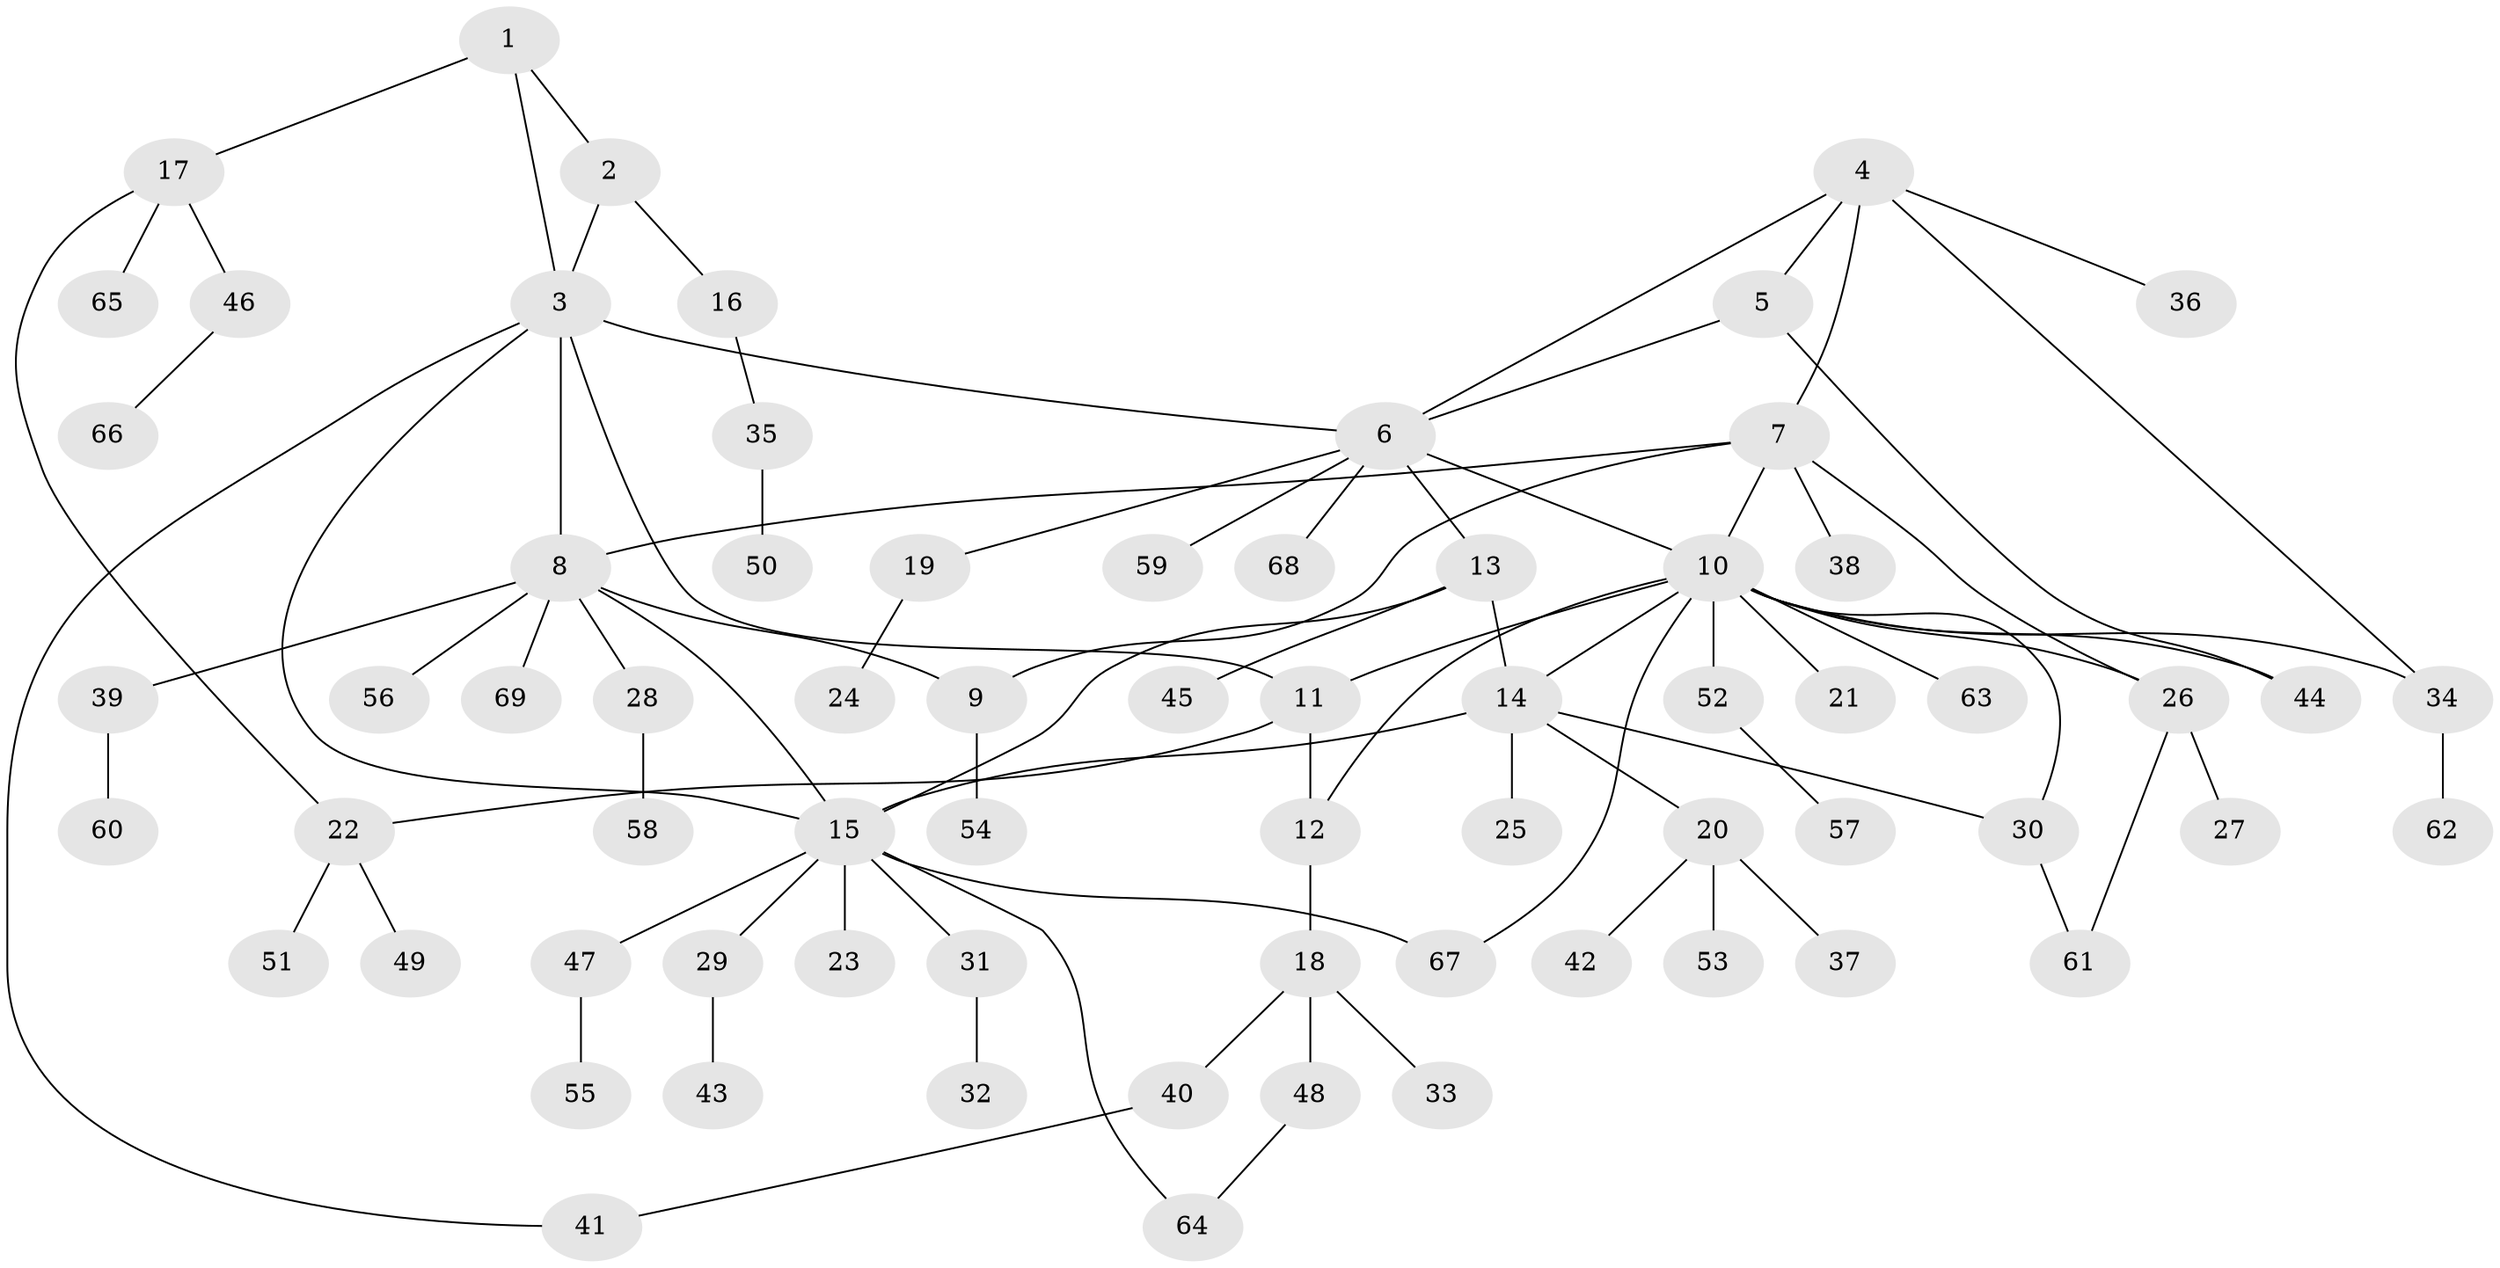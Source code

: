 // Generated by graph-tools (version 1.1) at 2025/37/03/09/25 02:37:26]
// undirected, 69 vertices, 88 edges
graph export_dot {
graph [start="1"]
  node [color=gray90,style=filled];
  1;
  2;
  3;
  4;
  5;
  6;
  7;
  8;
  9;
  10;
  11;
  12;
  13;
  14;
  15;
  16;
  17;
  18;
  19;
  20;
  21;
  22;
  23;
  24;
  25;
  26;
  27;
  28;
  29;
  30;
  31;
  32;
  33;
  34;
  35;
  36;
  37;
  38;
  39;
  40;
  41;
  42;
  43;
  44;
  45;
  46;
  47;
  48;
  49;
  50;
  51;
  52;
  53;
  54;
  55;
  56;
  57;
  58;
  59;
  60;
  61;
  62;
  63;
  64;
  65;
  66;
  67;
  68;
  69;
  1 -- 2;
  1 -- 3;
  1 -- 17;
  2 -- 3;
  2 -- 16;
  3 -- 6;
  3 -- 8;
  3 -- 11;
  3 -- 15;
  3 -- 41;
  4 -- 5;
  4 -- 6;
  4 -- 7;
  4 -- 34;
  4 -- 36;
  5 -- 6;
  5 -- 44;
  6 -- 10;
  6 -- 13;
  6 -- 19;
  6 -- 59;
  6 -- 68;
  7 -- 8;
  7 -- 9;
  7 -- 10;
  7 -- 26;
  7 -- 38;
  8 -- 9;
  8 -- 15;
  8 -- 28;
  8 -- 39;
  8 -- 56;
  8 -- 69;
  9 -- 54;
  10 -- 11;
  10 -- 12;
  10 -- 14;
  10 -- 21;
  10 -- 26;
  10 -- 30;
  10 -- 34;
  10 -- 44;
  10 -- 52;
  10 -- 63;
  10 -- 67;
  11 -- 12;
  11 -- 22;
  12 -- 18;
  13 -- 14;
  13 -- 15;
  13 -- 45;
  14 -- 15;
  14 -- 20;
  14 -- 25;
  14 -- 30;
  15 -- 23;
  15 -- 29;
  15 -- 31;
  15 -- 47;
  15 -- 64;
  15 -- 67;
  16 -- 35;
  17 -- 22;
  17 -- 46;
  17 -- 65;
  18 -- 33;
  18 -- 40;
  18 -- 48;
  19 -- 24;
  20 -- 37;
  20 -- 42;
  20 -- 53;
  22 -- 49;
  22 -- 51;
  26 -- 27;
  26 -- 61;
  28 -- 58;
  29 -- 43;
  30 -- 61;
  31 -- 32;
  34 -- 62;
  35 -- 50;
  39 -- 60;
  40 -- 41;
  46 -- 66;
  47 -- 55;
  48 -- 64;
  52 -- 57;
}
